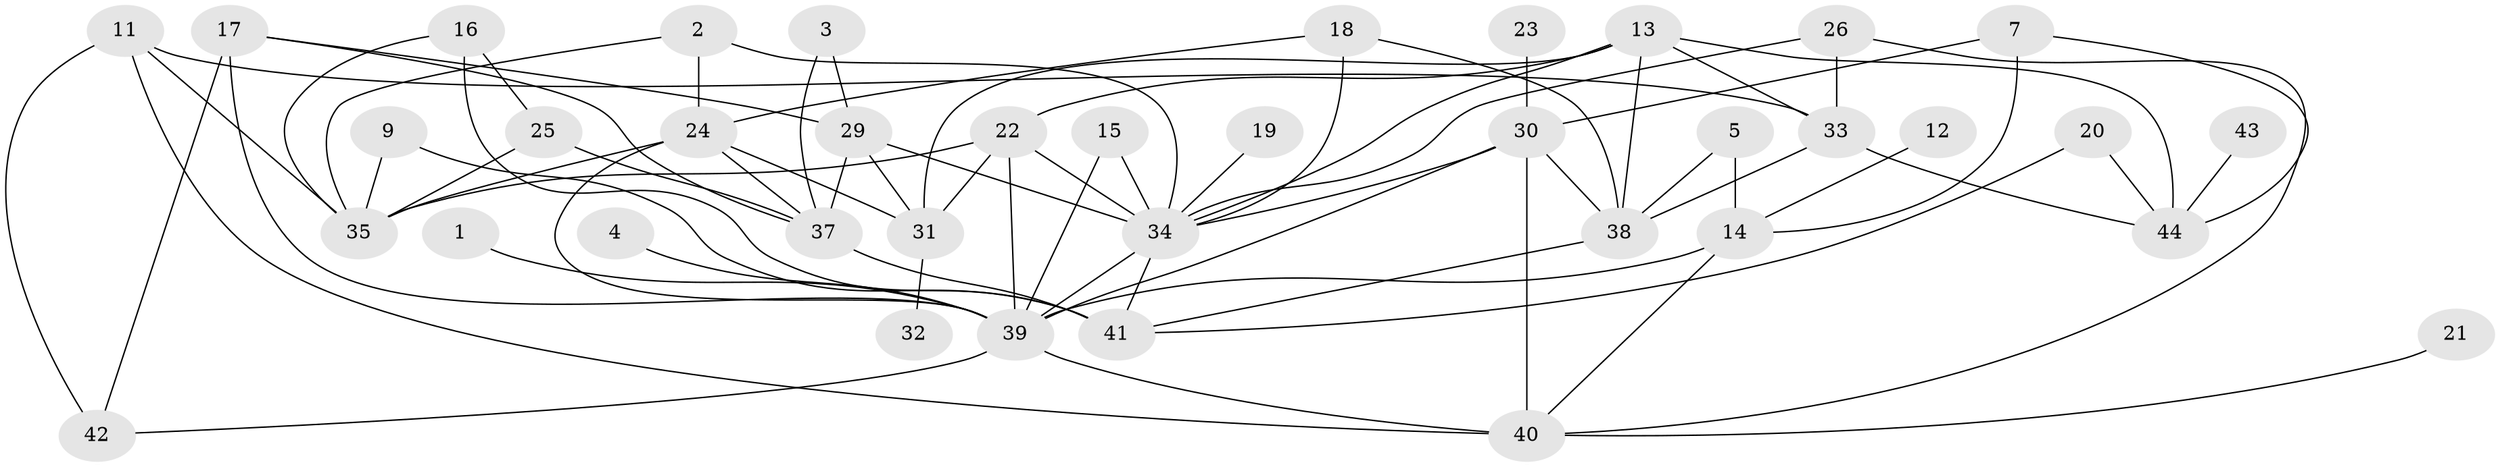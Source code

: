 // original degree distribution, {1: 0.1839080459770115, 3: 0.19540229885057472, 2: 0.22988505747126436, 4: 0.1839080459770115, 0: 0.05747126436781609, 5: 0.11494252873563218, 9: 0.011494252873563218, 6: 0.022988505747126436}
// Generated by graph-tools (version 1.1) at 2025/25/03/09/25 03:25:12]
// undirected, 38 vertices, 74 edges
graph export_dot {
graph [start="1"]
  node [color=gray90,style=filled];
  1;
  2;
  3;
  4;
  5;
  7;
  9;
  11;
  12;
  13;
  14;
  15;
  16;
  17;
  18;
  19;
  20;
  21;
  22;
  23;
  24;
  25;
  26;
  29;
  30;
  31;
  32;
  33;
  34;
  35;
  37;
  38;
  39;
  40;
  41;
  42;
  43;
  44;
  1 -- 39 [weight=1.0];
  2 -- 24 [weight=1.0];
  2 -- 34 [weight=1.0];
  2 -- 35 [weight=1.0];
  3 -- 29 [weight=1.0];
  3 -- 37 [weight=1.0];
  4 -- 39 [weight=1.0];
  5 -- 14 [weight=1.0];
  5 -- 38 [weight=1.0];
  7 -- 14 [weight=1.0];
  7 -- 30 [weight=1.0];
  7 -- 44 [weight=1.0];
  9 -- 35 [weight=1.0];
  9 -- 41 [weight=1.0];
  11 -- 33 [weight=1.0];
  11 -- 35 [weight=1.0];
  11 -- 40 [weight=1.0];
  11 -- 42 [weight=1.0];
  12 -- 14 [weight=1.0];
  13 -- 22 [weight=1.0];
  13 -- 31 [weight=1.0];
  13 -- 33 [weight=1.0];
  13 -- 34 [weight=1.0];
  13 -- 38 [weight=1.0];
  13 -- 44 [weight=1.0];
  14 -- 39 [weight=1.0];
  14 -- 40 [weight=1.0];
  15 -- 34 [weight=1.0];
  15 -- 39 [weight=1.0];
  16 -- 25 [weight=1.0];
  16 -- 35 [weight=1.0];
  16 -- 41 [weight=1.0];
  17 -- 29 [weight=1.0];
  17 -- 37 [weight=1.0];
  17 -- 39 [weight=1.0];
  17 -- 42 [weight=1.0];
  18 -- 24 [weight=1.0];
  18 -- 34 [weight=1.0];
  18 -- 38 [weight=1.0];
  19 -- 34 [weight=1.0];
  20 -- 41 [weight=1.0];
  20 -- 44 [weight=1.0];
  21 -- 40 [weight=1.0];
  22 -- 31 [weight=1.0];
  22 -- 34 [weight=1.0];
  22 -- 35 [weight=1.0];
  22 -- 39 [weight=1.0];
  23 -- 30 [weight=1.0];
  24 -- 31 [weight=1.0];
  24 -- 35 [weight=1.0];
  24 -- 37 [weight=1.0];
  24 -- 39 [weight=1.0];
  25 -- 35 [weight=1.0];
  25 -- 37 [weight=1.0];
  26 -- 33 [weight=1.0];
  26 -- 34 [weight=1.0];
  26 -- 40 [weight=1.0];
  29 -- 31 [weight=1.0];
  29 -- 34 [weight=1.0];
  29 -- 37 [weight=1.0];
  30 -- 34 [weight=1.0];
  30 -- 38 [weight=1.0];
  30 -- 39 [weight=1.0];
  30 -- 40 [weight=2.0];
  31 -- 32 [weight=1.0];
  33 -- 38 [weight=1.0];
  33 -- 44 [weight=1.0];
  34 -- 39 [weight=2.0];
  34 -- 41 [weight=1.0];
  37 -- 41 [weight=2.0];
  38 -- 41 [weight=1.0];
  39 -- 40 [weight=1.0];
  39 -- 42 [weight=1.0];
  43 -- 44 [weight=1.0];
}
